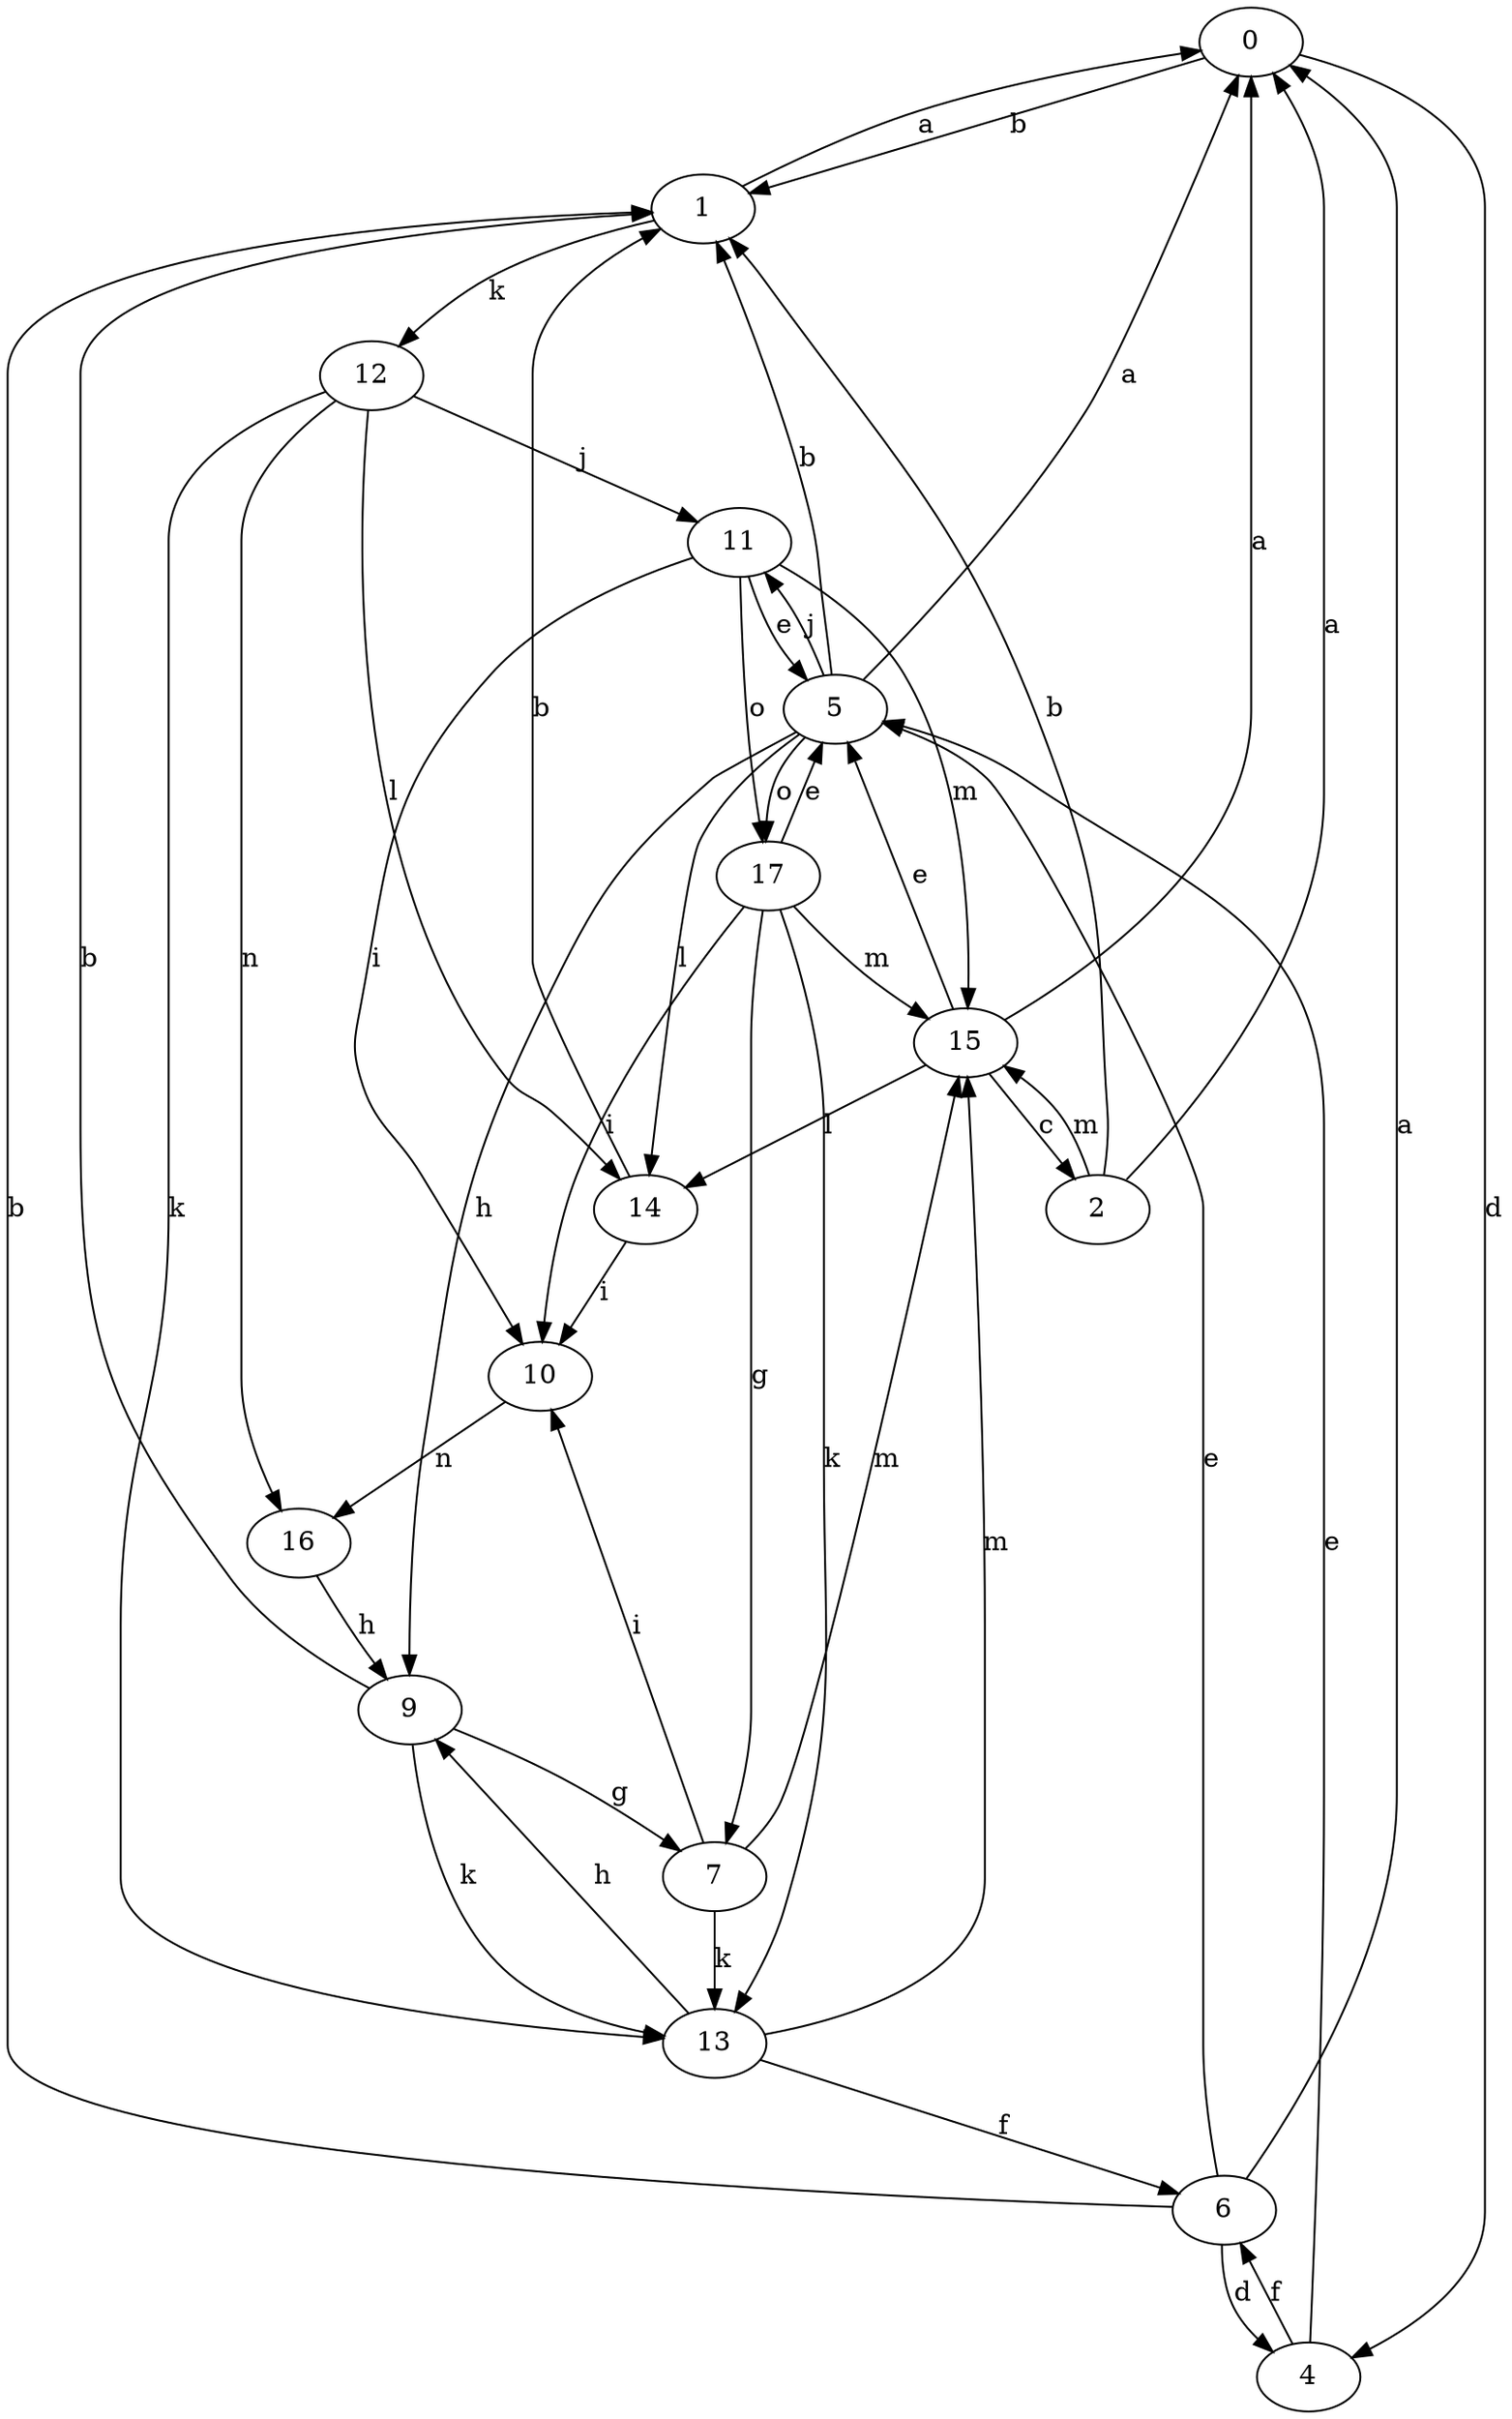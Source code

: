 strict digraph  {
0;
1;
2;
4;
5;
6;
7;
9;
10;
11;
12;
13;
14;
15;
16;
17;
0 -> 1  [label=b];
0 -> 4  [label=d];
1 -> 0  [label=a];
1 -> 12  [label=k];
2 -> 0  [label=a];
2 -> 1  [label=b];
2 -> 15  [label=m];
4 -> 5  [label=e];
4 -> 6  [label=f];
5 -> 0  [label=a];
5 -> 1  [label=b];
5 -> 9  [label=h];
5 -> 11  [label=j];
5 -> 14  [label=l];
5 -> 17  [label=o];
6 -> 0  [label=a];
6 -> 1  [label=b];
6 -> 4  [label=d];
6 -> 5  [label=e];
7 -> 10  [label=i];
7 -> 13  [label=k];
7 -> 15  [label=m];
9 -> 1  [label=b];
9 -> 7  [label=g];
9 -> 13  [label=k];
10 -> 16  [label=n];
11 -> 5  [label=e];
11 -> 10  [label=i];
11 -> 15  [label=m];
11 -> 17  [label=o];
12 -> 11  [label=j];
12 -> 13  [label=k];
12 -> 14  [label=l];
12 -> 16  [label=n];
13 -> 6  [label=f];
13 -> 9  [label=h];
13 -> 15  [label=m];
14 -> 1  [label=b];
14 -> 10  [label=i];
15 -> 0  [label=a];
15 -> 2  [label=c];
15 -> 5  [label=e];
15 -> 14  [label=l];
16 -> 9  [label=h];
17 -> 5  [label=e];
17 -> 7  [label=g];
17 -> 10  [label=i];
17 -> 13  [label=k];
17 -> 15  [label=m];
}
